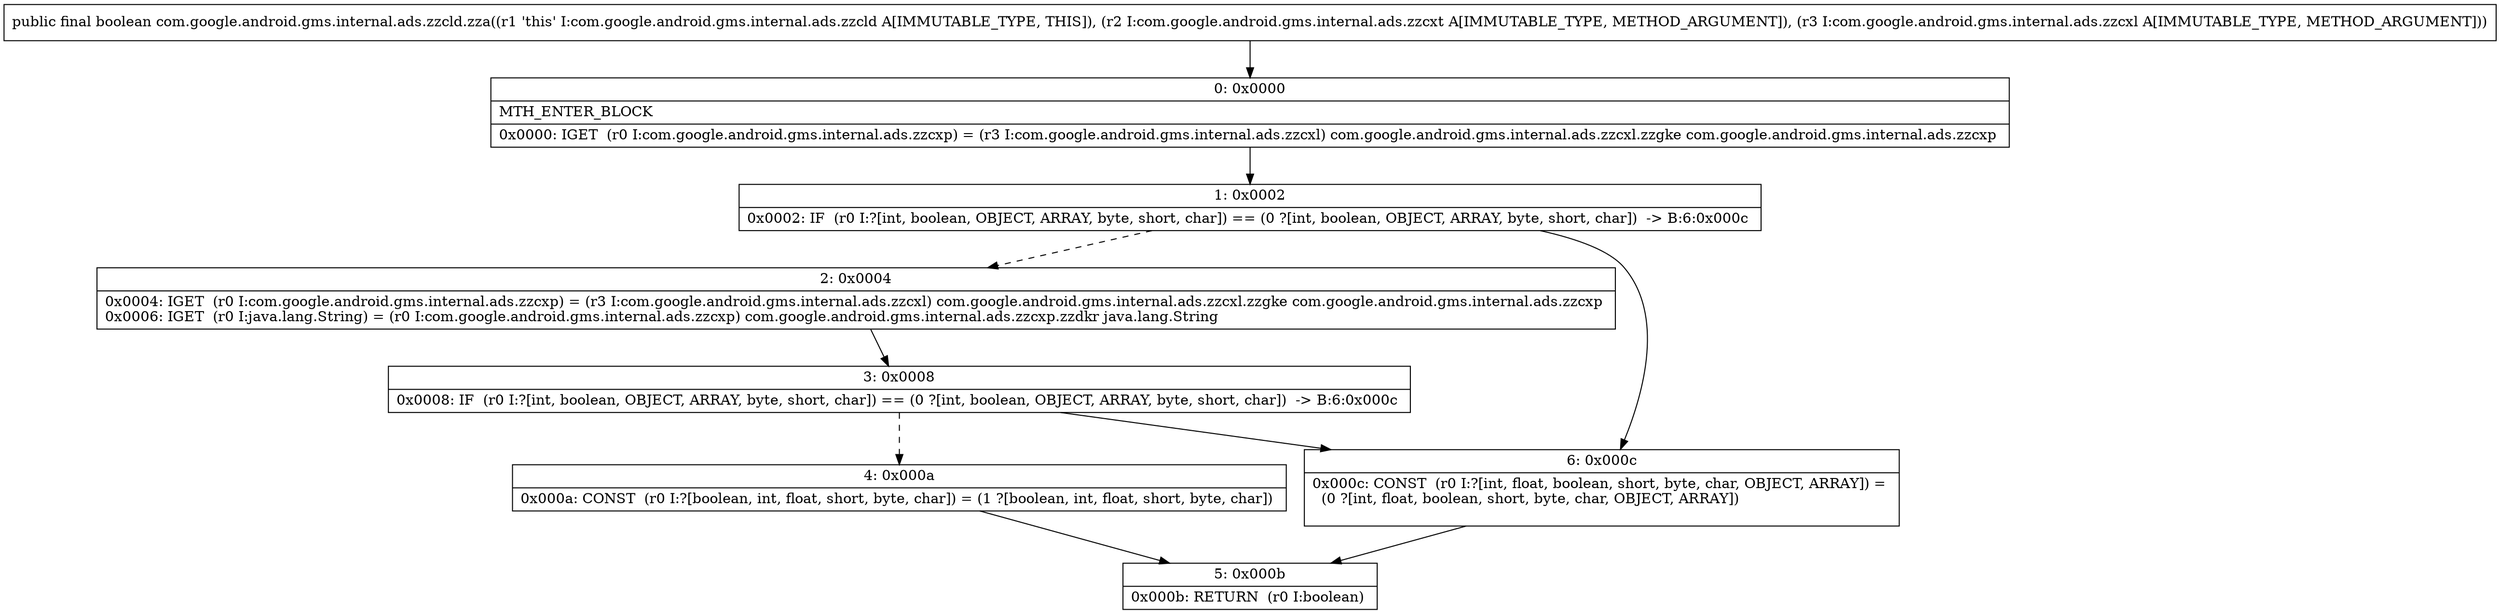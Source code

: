digraph "CFG forcom.google.android.gms.internal.ads.zzcld.zza(Lcom\/google\/android\/gms\/internal\/ads\/zzcxt;Lcom\/google\/android\/gms\/internal\/ads\/zzcxl;)Z" {
Node_0 [shape=record,label="{0\:\ 0x0000|MTH_ENTER_BLOCK\l|0x0000: IGET  (r0 I:com.google.android.gms.internal.ads.zzcxp) = (r3 I:com.google.android.gms.internal.ads.zzcxl) com.google.android.gms.internal.ads.zzcxl.zzgke com.google.android.gms.internal.ads.zzcxp \l}"];
Node_1 [shape=record,label="{1\:\ 0x0002|0x0002: IF  (r0 I:?[int, boolean, OBJECT, ARRAY, byte, short, char]) == (0 ?[int, boolean, OBJECT, ARRAY, byte, short, char])  \-\> B:6:0x000c \l}"];
Node_2 [shape=record,label="{2\:\ 0x0004|0x0004: IGET  (r0 I:com.google.android.gms.internal.ads.zzcxp) = (r3 I:com.google.android.gms.internal.ads.zzcxl) com.google.android.gms.internal.ads.zzcxl.zzgke com.google.android.gms.internal.ads.zzcxp \l0x0006: IGET  (r0 I:java.lang.String) = (r0 I:com.google.android.gms.internal.ads.zzcxp) com.google.android.gms.internal.ads.zzcxp.zzdkr java.lang.String \l}"];
Node_3 [shape=record,label="{3\:\ 0x0008|0x0008: IF  (r0 I:?[int, boolean, OBJECT, ARRAY, byte, short, char]) == (0 ?[int, boolean, OBJECT, ARRAY, byte, short, char])  \-\> B:6:0x000c \l}"];
Node_4 [shape=record,label="{4\:\ 0x000a|0x000a: CONST  (r0 I:?[boolean, int, float, short, byte, char]) = (1 ?[boolean, int, float, short, byte, char]) \l}"];
Node_5 [shape=record,label="{5\:\ 0x000b|0x000b: RETURN  (r0 I:boolean) \l}"];
Node_6 [shape=record,label="{6\:\ 0x000c|0x000c: CONST  (r0 I:?[int, float, boolean, short, byte, char, OBJECT, ARRAY]) = \l  (0 ?[int, float, boolean, short, byte, char, OBJECT, ARRAY])\l \l}"];
MethodNode[shape=record,label="{public final boolean com.google.android.gms.internal.ads.zzcld.zza((r1 'this' I:com.google.android.gms.internal.ads.zzcld A[IMMUTABLE_TYPE, THIS]), (r2 I:com.google.android.gms.internal.ads.zzcxt A[IMMUTABLE_TYPE, METHOD_ARGUMENT]), (r3 I:com.google.android.gms.internal.ads.zzcxl A[IMMUTABLE_TYPE, METHOD_ARGUMENT])) }"];
MethodNode -> Node_0;
Node_0 -> Node_1;
Node_1 -> Node_2[style=dashed];
Node_1 -> Node_6;
Node_2 -> Node_3;
Node_3 -> Node_4[style=dashed];
Node_3 -> Node_6;
Node_4 -> Node_5;
Node_6 -> Node_5;
}

